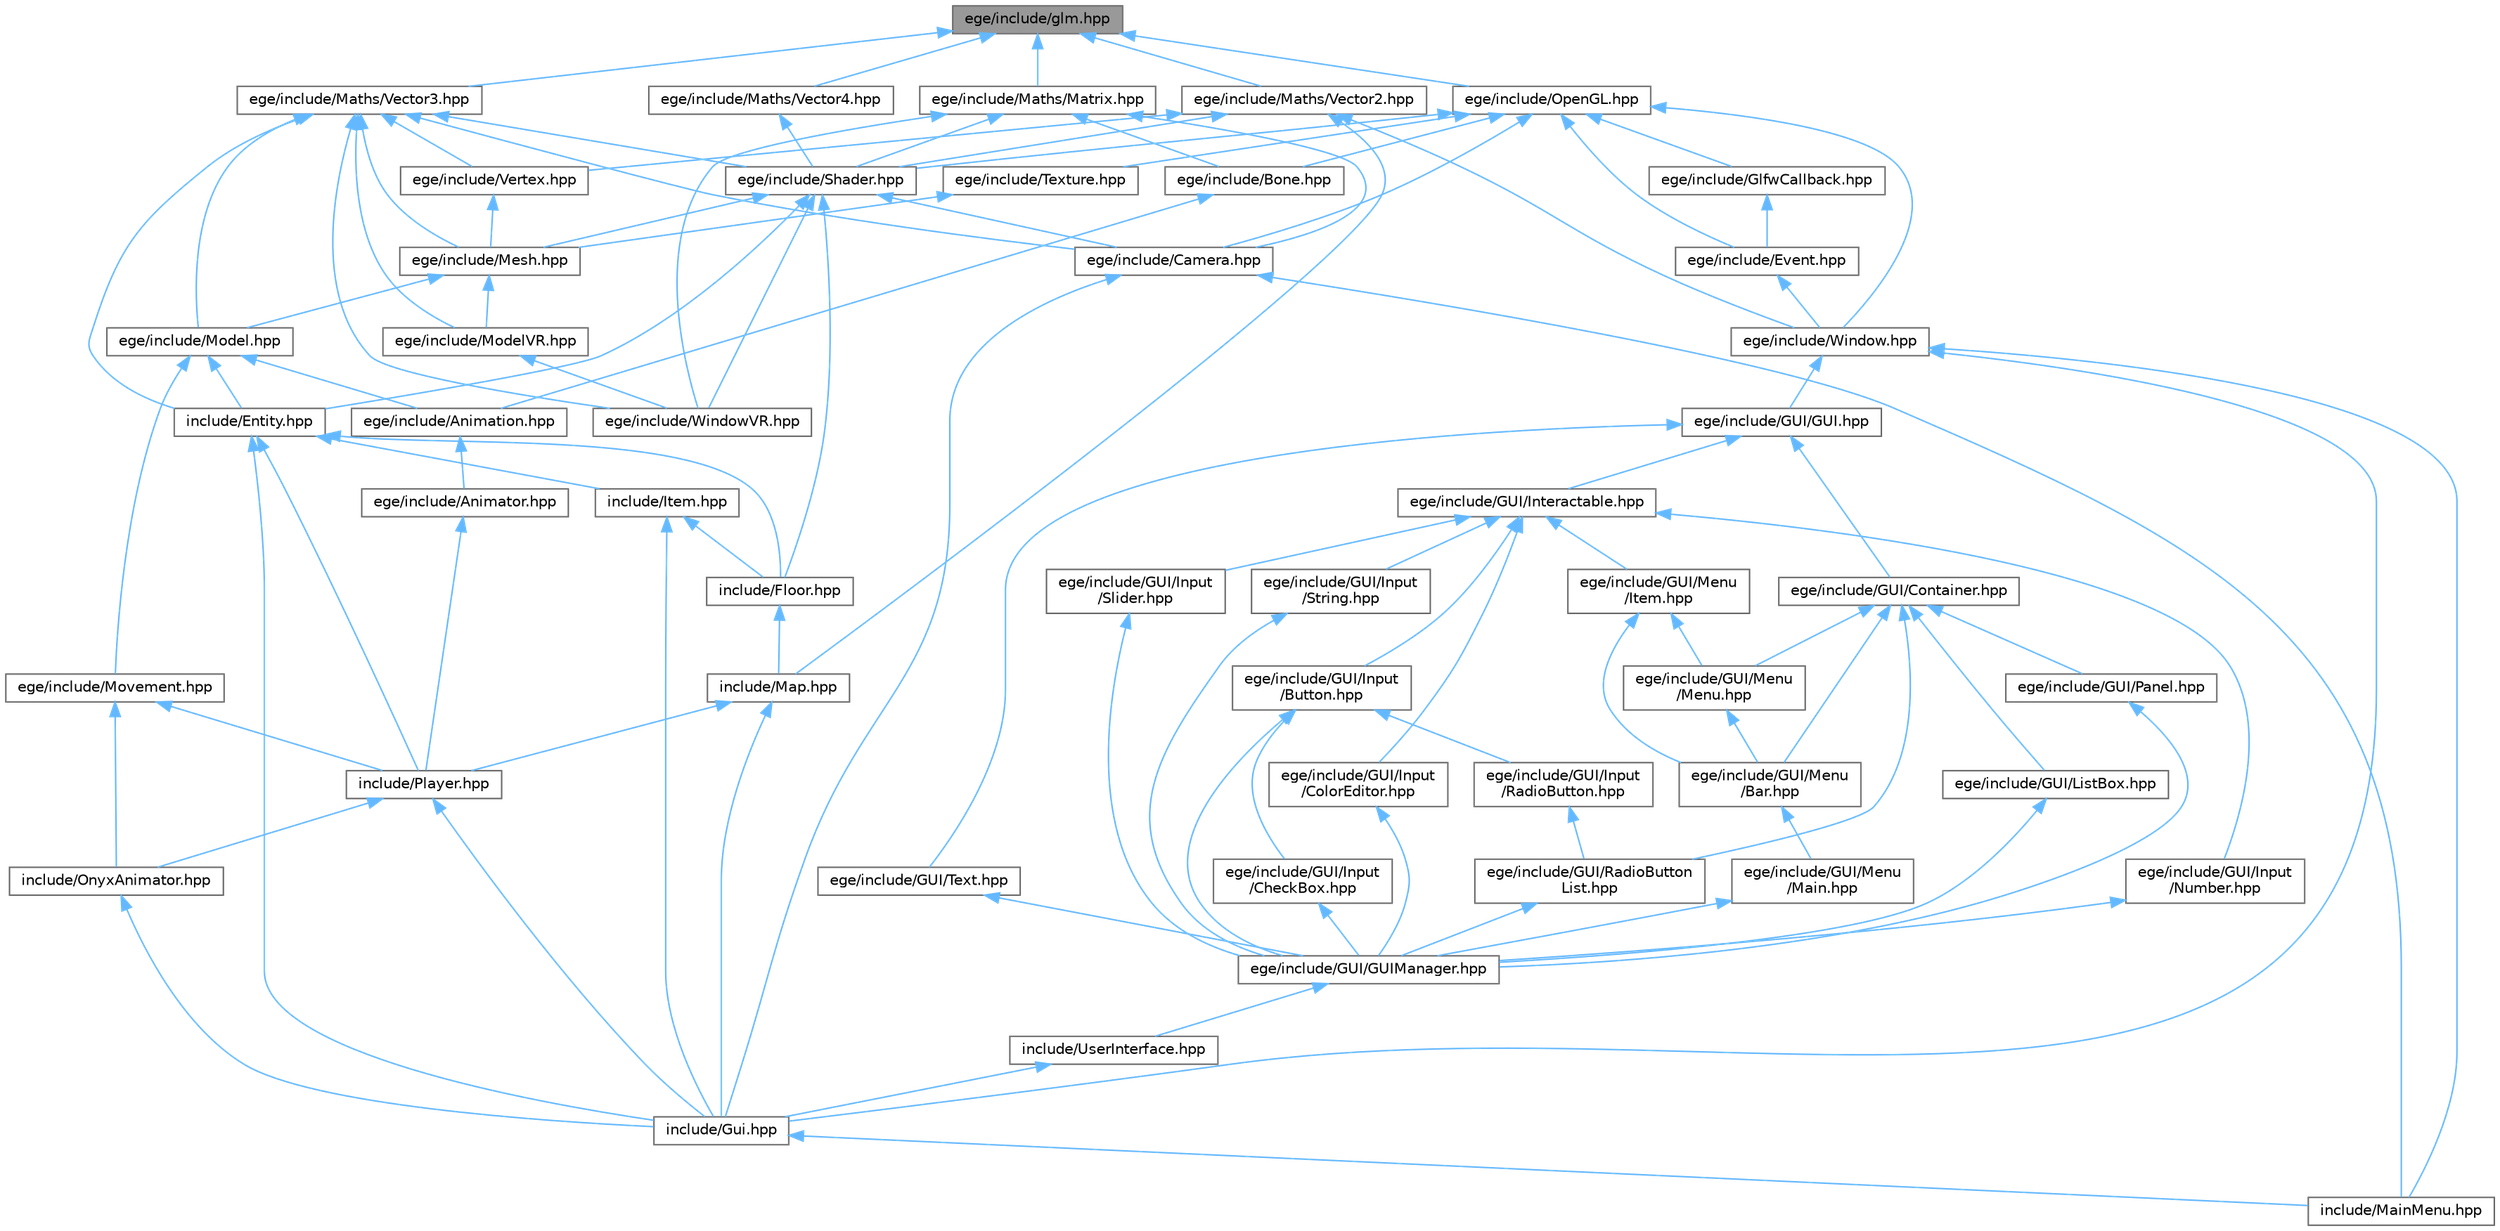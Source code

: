 digraph "ege/include/glm.hpp"
{
 // LATEX_PDF_SIZE
  bgcolor="transparent";
  edge [fontname=Helvetica,fontsize=10,labelfontname=Helvetica,labelfontsize=10];
  node [fontname=Helvetica,fontsize=10,shape=box,height=0.2,width=0.4];
  Node1 [id="Node000001",label="ege/include/glm.hpp",height=0.2,width=0.4,color="gray40", fillcolor="grey60", style="filled", fontcolor="black",tooltip=" "];
  Node1 -> Node2 [id="edge1_Node000001_Node000002",dir="back",color="steelblue1",style="solid",tooltip=" "];
  Node2 [id="Node000002",label="ege/include/Maths/Matrix.hpp",height=0.2,width=0.4,color="grey40", fillcolor="white", style="filled",URL="$Matrix_8hpp.html",tooltip="Defines the Matrix class for representing 4D vectors."];
  Node2 -> Node3 [id="edge2_Node000002_Node000003",dir="back",color="steelblue1",style="solid",tooltip=" "];
  Node3 [id="Node000003",label="ege/include/Bone.hpp",height=0.2,width=0.4,color="grey40", fillcolor="white", style="filled",URL="$Bone_8hpp.html",tooltip=" "];
  Node3 -> Node4 [id="edge3_Node000003_Node000004",dir="back",color="steelblue1",style="solid",tooltip=" "];
  Node4 [id="Node000004",label="ege/include/Animation.hpp",height=0.2,width=0.4,color="grey40", fillcolor="white", style="filled",URL="$Animation_8hpp.html",tooltip=" "];
  Node4 -> Node5 [id="edge4_Node000004_Node000005",dir="back",color="steelblue1",style="solid",tooltip=" "];
  Node5 [id="Node000005",label="ege/include/Animator.hpp",height=0.2,width=0.4,color="grey40", fillcolor="white", style="filled",URL="$Animator_8hpp.html",tooltip=" "];
  Node5 -> Node6 [id="edge5_Node000005_Node000006",dir="back",color="steelblue1",style="solid",tooltip=" "];
  Node6 [id="Node000006",label="include/Player.hpp",height=0.2,width=0.4,color="grey40", fillcolor="white", style="filled",URL="$Player_8hpp.html",tooltip=" "];
  Node6 -> Node7 [id="edge6_Node000006_Node000007",dir="back",color="steelblue1",style="solid",tooltip=" "];
  Node7 [id="Node000007",label="include/Gui.hpp",height=0.2,width=0.4,color="grey40", fillcolor="white", style="filled",URL="$Gui_8hpp.html",tooltip="Contains the declaration of the Gui class."];
  Node7 -> Node8 [id="edge7_Node000007_Node000008",dir="back",color="steelblue1",style="solid",tooltip=" "];
  Node8 [id="Node000008",label="include/MainMenu.hpp",height=0.2,width=0.4,color="grey40", fillcolor="white", style="filled",URL="$MainMenu_8hpp.html",tooltip=" "];
  Node6 -> Node9 [id="edge8_Node000006_Node000009",dir="back",color="steelblue1",style="solid",tooltip=" "];
  Node9 [id="Node000009",label="include/OnyxAnimator.hpp",height=0.2,width=0.4,color="grey40", fillcolor="white", style="filled",URL="$OnyxAnimator_8hpp.html",tooltip=" "];
  Node9 -> Node7 [id="edge9_Node000009_Node000007",dir="back",color="steelblue1",style="solid",tooltip=" "];
  Node2 -> Node10 [id="edge10_Node000002_Node000010",dir="back",color="steelblue1",style="solid",tooltip=" "];
  Node10 [id="Node000010",label="ege/include/Camera.hpp",height=0.2,width=0.4,color="grey40", fillcolor="white", style="filled",URL="$Camera_8hpp.html",tooltip=" "];
  Node10 -> Node7 [id="edge11_Node000010_Node000007",dir="back",color="steelblue1",style="solid",tooltip=" "];
  Node10 -> Node8 [id="edge12_Node000010_Node000008",dir="back",color="steelblue1",style="solid",tooltip=" "];
  Node2 -> Node11 [id="edge13_Node000002_Node000011",dir="back",color="steelblue1",style="solid",tooltip=" "];
  Node11 [id="Node000011",label="ege/include/Shader.hpp",height=0.2,width=0.4,color="grey40", fillcolor="white", style="filled",URL="$Shader_8hpp.html",tooltip=" "];
  Node11 -> Node10 [id="edge14_Node000011_Node000010",dir="back",color="steelblue1",style="solid",tooltip=" "];
  Node11 -> Node12 [id="edge15_Node000011_Node000012",dir="back",color="steelblue1",style="solid",tooltip=" "];
  Node12 [id="Node000012",label="ege/include/Mesh.hpp",height=0.2,width=0.4,color="grey40", fillcolor="white", style="filled",URL="$Mesh_8hpp.html",tooltip="File containing the Mesh class and its related functions."];
  Node12 -> Node13 [id="edge16_Node000012_Node000013",dir="back",color="steelblue1",style="solid",tooltip=" "];
  Node13 [id="Node000013",label="ege/include/Model.hpp",height=0.2,width=0.4,color="grey40", fillcolor="white", style="filled",URL="$Model_8hpp.html",tooltip="File containing the Model class and its related functions."];
  Node13 -> Node4 [id="edge17_Node000013_Node000004",dir="back",color="steelblue1",style="solid",tooltip=" "];
  Node13 -> Node14 [id="edge18_Node000013_Node000014",dir="back",color="steelblue1",style="solid",tooltip=" "];
  Node14 [id="Node000014",label="ege/include/Movement.hpp",height=0.2,width=0.4,color="grey40", fillcolor="white", style="filled",URL="$Movement_8hpp.html",tooltip=" "];
  Node14 -> Node9 [id="edge19_Node000014_Node000009",dir="back",color="steelblue1",style="solid",tooltip=" "];
  Node14 -> Node6 [id="edge20_Node000014_Node000006",dir="back",color="steelblue1",style="solid",tooltip=" "];
  Node13 -> Node15 [id="edge21_Node000013_Node000015",dir="back",color="steelblue1",style="solid",tooltip=" "];
  Node15 [id="Node000015",label="include/Entity.hpp",height=0.2,width=0.4,color="grey40", fillcolor="white", style="filled",URL="$Entity_8hpp.html",tooltip=" "];
  Node15 -> Node16 [id="edge22_Node000015_Node000016",dir="back",color="steelblue1",style="solid",tooltip=" "];
  Node16 [id="Node000016",label="include/Floor.hpp",height=0.2,width=0.4,color="grey40", fillcolor="white", style="filled",URL="$Floor_8hpp.html",tooltip=" "];
  Node16 -> Node17 [id="edge23_Node000016_Node000017",dir="back",color="steelblue1",style="solid",tooltip=" "];
  Node17 [id="Node000017",label="include/Map.hpp",height=0.2,width=0.4,color="grey40", fillcolor="white", style="filled",URL="$Map_8hpp.html",tooltip=" "];
  Node17 -> Node7 [id="edge24_Node000017_Node000007",dir="back",color="steelblue1",style="solid",tooltip=" "];
  Node17 -> Node6 [id="edge25_Node000017_Node000006",dir="back",color="steelblue1",style="solid",tooltip=" "];
  Node15 -> Node7 [id="edge26_Node000015_Node000007",dir="back",color="steelblue1",style="solid",tooltip=" "];
  Node15 -> Node18 [id="edge27_Node000015_Node000018",dir="back",color="steelblue1",style="solid",tooltip=" "];
  Node18 [id="Node000018",label="include/Item.hpp",height=0.2,width=0.4,color="grey40", fillcolor="white", style="filled",URL="$include_2Item_8hpp.html",tooltip=" "];
  Node18 -> Node16 [id="edge28_Node000018_Node000016",dir="back",color="steelblue1",style="solid",tooltip=" "];
  Node18 -> Node7 [id="edge29_Node000018_Node000007",dir="back",color="steelblue1",style="solid",tooltip=" "];
  Node15 -> Node6 [id="edge30_Node000015_Node000006",dir="back",color="steelblue1",style="solid",tooltip=" "];
  Node12 -> Node19 [id="edge31_Node000012_Node000019",dir="back",color="steelblue1",style="solid",tooltip=" "];
  Node19 [id="Node000019",label="ege/include/ModelVR.hpp",height=0.2,width=0.4,color="grey40", fillcolor="white", style="filled",URL="$ModelVR_8hpp.html",tooltip="File containing the ModelVR class and its related functions."];
  Node19 -> Node20 [id="edge32_Node000019_Node000020",dir="back",color="steelblue1",style="solid",tooltip=" "];
  Node20 [id="Node000020",label="ege/include/WindowVR.hpp",height=0.2,width=0.4,color="grey40", fillcolor="white", style="filled",URL="$WindowVR_8hpp.html",tooltip=" "];
  Node11 -> Node20 [id="edge33_Node000011_Node000020",dir="back",color="steelblue1",style="solid",tooltip=" "];
  Node11 -> Node15 [id="edge34_Node000011_Node000015",dir="back",color="steelblue1",style="solid",tooltip=" "];
  Node11 -> Node16 [id="edge35_Node000011_Node000016",dir="back",color="steelblue1",style="solid",tooltip=" "];
  Node2 -> Node20 [id="edge36_Node000002_Node000020",dir="back",color="steelblue1",style="solid",tooltip=" "];
  Node1 -> Node21 [id="edge37_Node000001_Node000021",dir="back",color="steelblue1",style="solid",tooltip=" "];
  Node21 [id="Node000021",label="ege/include/Maths/Vector2.hpp",height=0.2,width=0.4,color="grey40", fillcolor="white", style="filled",URL="$Vector2_8hpp.html",tooltip="Defines the Vector2 class for representing 2D vectors."];
  Node21 -> Node11 [id="edge38_Node000021_Node000011",dir="back",color="steelblue1",style="solid",tooltip=" "];
  Node21 -> Node22 [id="edge39_Node000021_Node000022",dir="back",color="steelblue1",style="solid",tooltip=" "];
  Node22 [id="Node000022",label="ege/include/Vertex.hpp",height=0.2,width=0.4,color="grey40", fillcolor="white", style="filled",URL="$Vertex_8hpp.html",tooltip="File containing the Vertex struct and its related functions."];
  Node22 -> Node12 [id="edge40_Node000022_Node000012",dir="back",color="steelblue1",style="solid",tooltip=" "];
  Node21 -> Node23 [id="edge41_Node000021_Node000023",dir="back",color="steelblue1",style="solid",tooltip=" "];
  Node23 [id="Node000023",label="ege/include/Window.hpp",height=0.2,width=0.4,color="grey40", fillcolor="white", style="filled",URL="$Window_8hpp.html",tooltip="Contains the declaration of the Window class."];
  Node23 -> Node24 [id="edge42_Node000023_Node000024",dir="back",color="steelblue1",style="solid",tooltip=" "];
  Node24 [id="Node000024",label="ege/include/GUI/GUI.hpp",height=0.2,width=0.4,color="grey40", fillcolor="white", style="filled",URL="$GUI_8hpp.html",tooltip=" "];
  Node24 -> Node25 [id="edge43_Node000024_Node000025",dir="back",color="steelblue1",style="solid",tooltip=" "];
  Node25 [id="Node000025",label="ege/include/GUI/Container.hpp",height=0.2,width=0.4,color="grey40", fillcolor="white", style="filled",URL="$Container_8hpp.html",tooltip=" "];
  Node25 -> Node26 [id="edge44_Node000025_Node000026",dir="back",color="steelblue1",style="solid",tooltip=" "];
  Node26 [id="Node000026",label="ege/include/GUI/ListBox.hpp",height=0.2,width=0.4,color="grey40", fillcolor="white", style="filled",URL="$ListBox_8hpp.html",tooltip=" "];
  Node26 -> Node27 [id="edge45_Node000026_Node000027",dir="back",color="steelblue1",style="solid",tooltip=" "];
  Node27 [id="Node000027",label="ege/include/GUI/GUIManager.hpp",height=0.2,width=0.4,color="grey40", fillcolor="white", style="filled",URL="$GUIManager_8hpp.html",tooltip=" "];
  Node27 -> Node28 [id="edge46_Node000027_Node000028",dir="back",color="steelblue1",style="solid",tooltip=" "];
  Node28 [id="Node000028",label="include/UserInterface.hpp",height=0.2,width=0.4,color="grey40", fillcolor="white", style="filled",URL="$UserInterface_8hpp.html",tooltip=" "];
  Node28 -> Node7 [id="edge47_Node000028_Node000007",dir="back",color="steelblue1",style="solid",tooltip=" "];
  Node25 -> Node29 [id="edge48_Node000025_Node000029",dir="back",color="steelblue1",style="solid",tooltip=" "];
  Node29 [id="Node000029",label="ege/include/GUI/Menu\l/Bar.hpp",height=0.2,width=0.4,color="grey40", fillcolor="white", style="filled",URL="$Bar_8hpp.html",tooltip=" "];
  Node29 -> Node30 [id="edge49_Node000029_Node000030",dir="back",color="steelblue1",style="solid",tooltip=" "];
  Node30 [id="Node000030",label="ege/include/GUI/Menu\l/Main.hpp",height=0.2,width=0.4,color="grey40", fillcolor="white", style="filled",URL="$Main_8hpp.html",tooltip=" "];
  Node30 -> Node27 [id="edge50_Node000030_Node000027",dir="back",color="steelblue1",style="solid",tooltip=" "];
  Node25 -> Node31 [id="edge51_Node000025_Node000031",dir="back",color="steelblue1",style="solid",tooltip=" "];
  Node31 [id="Node000031",label="ege/include/GUI/Menu\l/Menu.hpp",height=0.2,width=0.4,color="grey40", fillcolor="white", style="filled",URL="$Menu_8hpp.html",tooltip=" "];
  Node31 -> Node29 [id="edge52_Node000031_Node000029",dir="back",color="steelblue1",style="solid",tooltip=" "];
  Node25 -> Node32 [id="edge53_Node000025_Node000032",dir="back",color="steelblue1",style="solid",tooltip=" "];
  Node32 [id="Node000032",label="ege/include/GUI/Panel.hpp",height=0.2,width=0.4,color="grey40", fillcolor="white", style="filled",URL="$Panel_8hpp.html",tooltip=" "];
  Node32 -> Node27 [id="edge54_Node000032_Node000027",dir="back",color="steelblue1",style="solid",tooltip=" "];
  Node25 -> Node33 [id="edge55_Node000025_Node000033",dir="back",color="steelblue1",style="solid",tooltip=" "];
  Node33 [id="Node000033",label="ege/include/GUI/RadioButton\lList.hpp",height=0.2,width=0.4,color="grey40", fillcolor="white", style="filled",URL="$RadioButtonList_8hpp.html",tooltip=" "];
  Node33 -> Node27 [id="edge56_Node000033_Node000027",dir="back",color="steelblue1",style="solid",tooltip=" "];
  Node24 -> Node34 [id="edge57_Node000024_Node000034",dir="back",color="steelblue1",style="solid",tooltip=" "];
  Node34 [id="Node000034",label="ege/include/GUI/Interactable.hpp",height=0.2,width=0.4,color="grey40", fillcolor="white", style="filled",URL="$Interactable_8hpp.html",tooltip=" "];
  Node34 -> Node35 [id="edge58_Node000034_Node000035",dir="back",color="steelblue1",style="solid",tooltip=" "];
  Node35 [id="Node000035",label="ege/include/GUI/Input\l/Button.hpp",height=0.2,width=0.4,color="grey40", fillcolor="white", style="filled",URL="$Button_8hpp.html",tooltip=" "];
  Node35 -> Node27 [id="edge59_Node000035_Node000027",dir="back",color="steelblue1",style="solid",tooltip=" "];
  Node35 -> Node36 [id="edge60_Node000035_Node000036",dir="back",color="steelblue1",style="solid",tooltip=" "];
  Node36 [id="Node000036",label="ege/include/GUI/Input\l/CheckBox.hpp",height=0.2,width=0.4,color="grey40", fillcolor="white", style="filled",URL="$CheckBox_8hpp.html",tooltip=" "];
  Node36 -> Node27 [id="edge61_Node000036_Node000027",dir="back",color="steelblue1",style="solid",tooltip=" "];
  Node35 -> Node37 [id="edge62_Node000035_Node000037",dir="back",color="steelblue1",style="solid",tooltip=" "];
  Node37 [id="Node000037",label="ege/include/GUI/Input\l/RadioButton.hpp",height=0.2,width=0.4,color="grey40", fillcolor="white", style="filled",URL="$RadioButton_8hpp.html",tooltip=" "];
  Node37 -> Node33 [id="edge63_Node000037_Node000033",dir="back",color="steelblue1",style="solid",tooltip=" "];
  Node34 -> Node38 [id="edge64_Node000034_Node000038",dir="back",color="steelblue1",style="solid",tooltip=" "];
  Node38 [id="Node000038",label="ege/include/GUI/Input\l/ColorEditor.hpp",height=0.2,width=0.4,color="grey40", fillcolor="white", style="filled",URL="$ColorEditor_8hpp.html",tooltip=" "];
  Node38 -> Node27 [id="edge65_Node000038_Node000027",dir="back",color="steelblue1",style="solid",tooltip=" "];
  Node34 -> Node39 [id="edge66_Node000034_Node000039",dir="back",color="steelblue1",style="solid",tooltip=" "];
  Node39 [id="Node000039",label="ege/include/GUI/Input\l/Number.hpp",height=0.2,width=0.4,color="grey40", fillcolor="white", style="filled",URL="$Number_8hpp.html",tooltip=" "];
  Node39 -> Node27 [id="edge67_Node000039_Node000027",dir="back",color="steelblue1",style="solid",tooltip=" "];
  Node34 -> Node40 [id="edge68_Node000034_Node000040",dir="back",color="steelblue1",style="solid",tooltip=" "];
  Node40 [id="Node000040",label="ege/include/GUI/Input\l/Slider.hpp",height=0.2,width=0.4,color="grey40", fillcolor="white", style="filled",URL="$Slider_8hpp.html",tooltip=" "];
  Node40 -> Node27 [id="edge69_Node000040_Node000027",dir="back",color="steelblue1",style="solid",tooltip=" "];
  Node34 -> Node41 [id="edge70_Node000034_Node000041",dir="back",color="steelblue1",style="solid",tooltip=" "];
  Node41 [id="Node000041",label="ege/include/GUI/Input\l/String.hpp",height=0.2,width=0.4,color="grey40", fillcolor="white", style="filled",URL="$String_8hpp.html",tooltip=" "];
  Node41 -> Node27 [id="edge71_Node000041_Node000027",dir="back",color="steelblue1",style="solid",tooltip=" "];
  Node34 -> Node42 [id="edge72_Node000034_Node000042",dir="back",color="steelblue1",style="solid",tooltip=" "];
  Node42 [id="Node000042",label="ege/include/GUI/Menu\l/Item.hpp",height=0.2,width=0.4,color="grey40", fillcolor="white", style="filled",URL="$ege_2include_2GUI_2Menu_2Item_8hpp.html",tooltip=" "];
  Node42 -> Node29 [id="edge73_Node000042_Node000029",dir="back",color="steelblue1",style="solid",tooltip=" "];
  Node42 -> Node31 [id="edge74_Node000042_Node000031",dir="back",color="steelblue1",style="solid",tooltip=" "];
  Node24 -> Node43 [id="edge75_Node000024_Node000043",dir="back",color="steelblue1",style="solid",tooltip=" "];
  Node43 [id="Node000043",label="ege/include/GUI/Text.hpp",height=0.2,width=0.4,color="grey40", fillcolor="white", style="filled",URL="$Text_8hpp.html",tooltip=" "];
  Node43 -> Node27 [id="edge76_Node000043_Node000027",dir="back",color="steelblue1",style="solid",tooltip=" "];
  Node23 -> Node7 [id="edge77_Node000023_Node000007",dir="back",color="steelblue1",style="solid",tooltip=" "];
  Node23 -> Node8 [id="edge78_Node000023_Node000008",dir="back",color="steelblue1",style="solid",tooltip=" "];
  Node21 -> Node17 [id="edge79_Node000021_Node000017",dir="back",color="steelblue1",style="solid",tooltip=" "];
  Node1 -> Node44 [id="edge80_Node000001_Node000044",dir="back",color="steelblue1",style="solid",tooltip=" "];
  Node44 [id="Node000044",label="ege/include/Maths/Vector3.hpp",height=0.2,width=0.4,color="grey40", fillcolor="white", style="filled",URL="$Vector3_8hpp.html",tooltip="Defines the Vector3 class for representing 3D vectors."];
  Node44 -> Node10 [id="edge81_Node000044_Node000010",dir="back",color="steelblue1",style="solid",tooltip=" "];
  Node44 -> Node12 [id="edge82_Node000044_Node000012",dir="back",color="steelblue1",style="solid",tooltip=" "];
  Node44 -> Node13 [id="edge83_Node000044_Node000013",dir="back",color="steelblue1",style="solid",tooltip=" "];
  Node44 -> Node19 [id="edge84_Node000044_Node000019",dir="back",color="steelblue1",style="solid",tooltip=" "];
  Node44 -> Node11 [id="edge85_Node000044_Node000011",dir="back",color="steelblue1",style="solid",tooltip=" "];
  Node44 -> Node22 [id="edge86_Node000044_Node000022",dir="back",color="steelblue1",style="solid",tooltip=" "];
  Node44 -> Node20 [id="edge87_Node000044_Node000020",dir="back",color="steelblue1",style="solid",tooltip=" "];
  Node44 -> Node15 [id="edge88_Node000044_Node000015",dir="back",color="steelblue1",style="solid",tooltip=" "];
  Node1 -> Node45 [id="edge89_Node000001_Node000045",dir="back",color="steelblue1",style="solid",tooltip=" "];
  Node45 [id="Node000045",label="ege/include/Maths/Vector4.hpp",height=0.2,width=0.4,color="grey40", fillcolor="white", style="filled",URL="$Vector4_8hpp.html",tooltip="Defines the Vector4 class for representing 4D vectors."];
  Node45 -> Node11 [id="edge90_Node000045_Node000011",dir="back",color="steelblue1",style="solid",tooltip=" "];
  Node1 -> Node46 [id="edge91_Node000001_Node000046",dir="back",color="steelblue1",style="solid",tooltip=" "];
  Node46 [id="Node000046",label="ege/include/OpenGL.hpp",height=0.2,width=0.4,color="grey40", fillcolor="white", style="filled",URL="$OpenGL_8hpp.html",tooltip=" "];
  Node46 -> Node3 [id="edge92_Node000046_Node000003",dir="back",color="steelblue1",style="solid",tooltip=" "];
  Node46 -> Node10 [id="edge93_Node000046_Node000010",dir="back",color="steelblue1",style="solid",tooltip=" "];
  Node46 -> Node47 [id="edge94_Node000046_Node000047",dir="back",color="steelblue1",style="solid",tooltip=" "];
  Node47 [id="Node000047",label="ege/include/Event.hpp",height=0.2,width=0.4,color="grey40", fillcolor="white", style="filled",URL="$Event_8hpp.html",tooltip="Contains the declaration of the Eventindow class."];
  Node47 -> Node23 [id="edge95_Node000047_Node000023",dir="back",color="steelblue1",style="solid",tooltip=" "];
  Node46 -> Node48 [id="edge96_Node000046_Node000048",dir="back",color="steelblue1",style="solid",tooltip=" "];
  Node48 [id="Node000048",label="ege/include/GlfwCallback.hpp",height=0.2,width=0.4,color="grey40", fillcolor="white", style="filled",URL="$GlfwCallback_8hpp.html",tooltip=" "];
  Node48 -> Node47 [id="edge97_Node000048_Node000047",dir="back",color="steelblue1",style="solid",tooltip=" "];
  Node46 -> Node11 [id="edge98_Node000046_Node000011",dir="back",color="steelblue1",style="solid",tooltip=" "];
  Node46 -> Node49 [id="edge99_Node000046_Node000049",dir="back",color="steelblue1",style="solid",tooltip=" "];
  Node49 [id="Node000049",label="ege/include/Texture.hpp",height=0.2,width=0.4,color="grey40", fillcolor="white", style="filled",URL="$Texture_8hpp.html",tooltip="File containing the Texture class and its related functions."];
  Node49 -> Node12 [id="edge100_Node000049_Node000012",dir="back",color="steelblue1",style="solid",tooltip=" "];
  Node46 -> Node23 [id="edge101_Node000046_Node000023",dir="back",color="steelblue1",style="solid",tooltip=" "];
}
